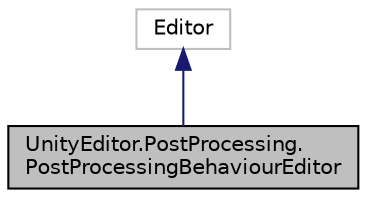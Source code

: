 digraph "UnityEditor.PostProcessing.PostProcessingBehaviourEditor"
{
  edge [fontname="Helvetica",fontsize="10",labelfontname="Helvetica",labelfontsize="10"];
  node [fontname="Helvetica",fontsize="10",shape=record];
  Node0 [label="UnityEditor.PostProcessing.\lPostProcessingBehaviourEditor",height=0.2,width=0.4,color="black", fillcolor="grey75", style="filled", fontcolor="black"];
  Node1 -> Node0 [dir="back",color="midnightblue",fontsize="10",style="solid",fontname="Helvetica"];
  Node1 [label="Editor",height=0.2,width=0.4,color="grey75", fillcolor="white", style="filled"];
}
